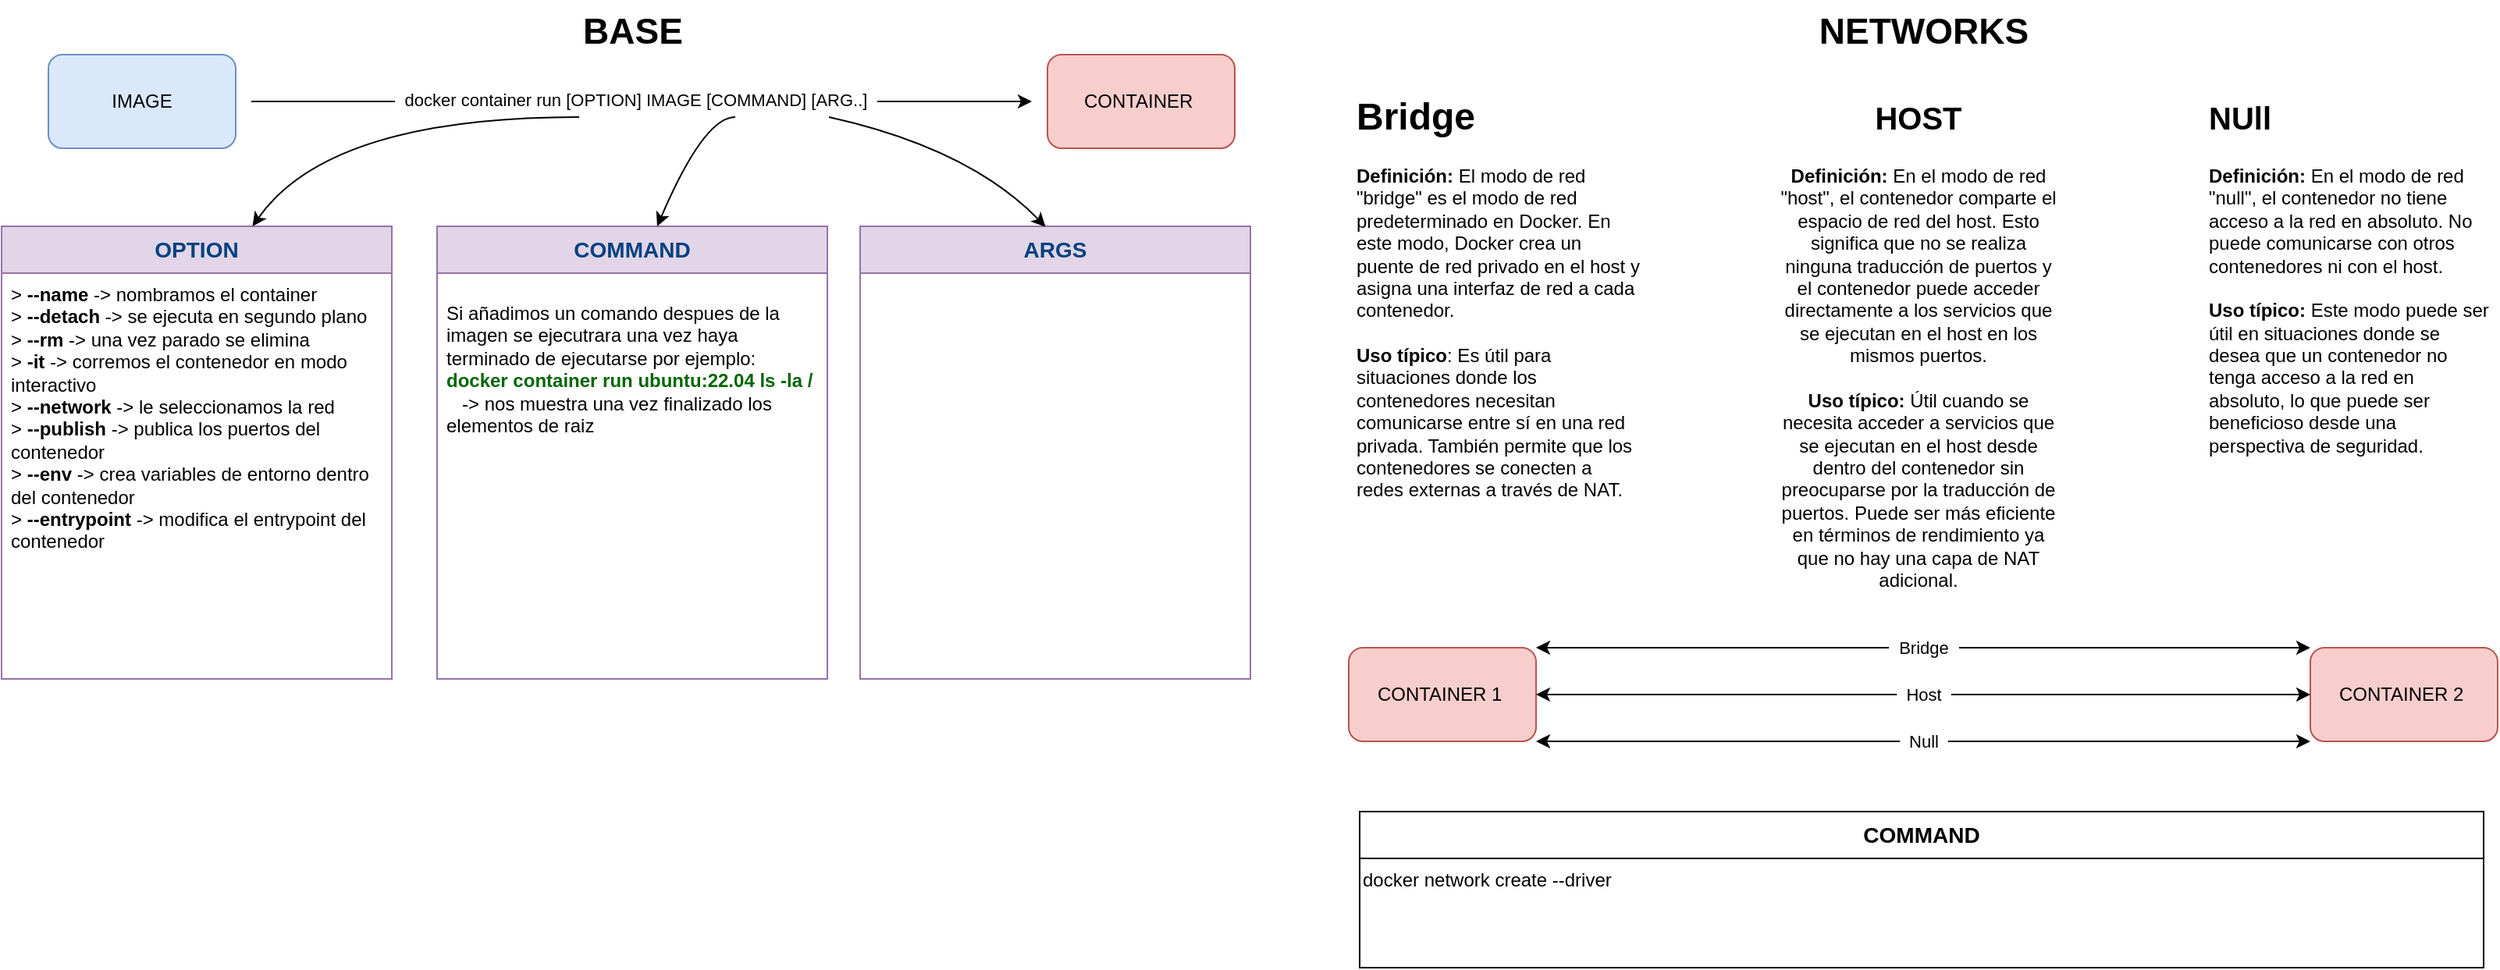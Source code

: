 <mxfile version="22.1.11" type="github">
  <diagram name="Página-1" id="99nM4WhFxuQZ9rbI-EJJ">
    <mxGraphModel dx="983" dy="541" grid="1" gridSize="10" guides="1" tooltips="1" connect="1" arrows="1" fold="1" page="1" pageScale="1" pageWidth="827" pageHeight="1169" math="0" shadow="0">
      <root>
        <mxCell id="0" />
        <mxCell id="1" parent="0" />
        <mxCell id="JNu_L3kMzaR1ub78Koap-12" value="IMAGE" style="rounded=1;whiteSpace=wrap;html=1;fillColor=#dae8fc;strokeColor=#6c8ebf;" vertex="1" parent="1">
          <mxGeometry x="40" y="40" width="120" height="60" as="geometry" />
        </mxCell>
        <mxCell id="JNu_L3kMzaR1ub78Koap-13" value="CONTAINER&amp;nbsp;" style="rounded=1;whiteSpace=wrap;html=1;fillColor=#f8cecc;strokeColor=#b85450;" vertex="1" parent="1">
          <mxGeometry x="680" y="40" width="120" height="60" as="geometry" />
        </mxCell>
        <mxCell id="JNu_L3kMzaR1ub78Koap-14" value="" style="endArrow=classic;html=1;rounded=0;" edge="1" parent="1">
          <mxGeometry width="50" height="50" relative="1" as="geometry">
            <mxPoint x="170" y="70" as="sourcePoint" />
            <mxPoint x="670" y="70" as="targetPoint" />
          </mxGeometry>
        </mxCell>
        <mxCell id="JNu_L3kMzaR1ub78Koap-15" value="&amp;nbsp; docker container run [OPTION] IMAGE [COMMAND] [ARG..]&amp;nbsp;&amp;nbsp;" style="edgeLabel;html=1;align=center;verticalAlign=middle;resizable=0;points=[];" vertex="1" connectable="0" parent="JNu_L3kMzaR1ub78Koap-14">
          <mxGeometry x="-0.019" y="2" relative="1" as="geometry">
            <mxPoint y="1" as="offset" />
          </mxGeometry>
        </mxCell>
        <mxCell id="JNu_L3kMzaR1ub78Koap-16" value="&lt;font color=&quot;#004080&quot; style=&quot;font-size: 14px;&quot;&gt;&lt;b&gt;OPTION&lt;/b&gt;&lt;/font&gt;" style="swimlane;fontStyle=0;childLayout=stackLayout;horizontal=1;startSize=30;horizontalStack=0;resizeParent=1;resizeParentMax=0;resizeLast=0;collapsible=1;marginBottom=0;whiteSpace=wrap;html=1;fillColor=#e1d5e7;strokeColor=#9673a6;" vertex="1" parent="1">
          <mxGeometry x="10" y="150" width="250" height="290" as="geometry">
            <mxRectangle x="10" y="150" width="250" height="30" as="alternateBounds" />
          </mxGeometry>
        </mxCell>
        <mxCell id="JNu_L3kMzaR1ub78Koap-19" value="&amp;gt; &lt;b&gt;--name&lt;/b&gt; -&amp;gt; nombramos el container&lt;br&gt;&amp;gt;&lt;b&gt; --detach&lt;/b&gt; -&amp;gt; se ejecuta en segundo plano&lt;br&gt;&amp;gt; &lt;b&gt;--rm&lt;/b&gt; -&amp;gt; una vez parado se elimina&amp;nbsp;&lt;br&gt;&amp;gt;&lt;b&gt; -it&lt;/b&gt; -&amp;gt; corremos el contenedor en modo interactivo&lt;br&gt;&amp;gt; &lt;b&gt;--network&lt;/b&gt; -&amp;gt; le seleccionamos la red&amp;nbsp;&lt;br&gt;&amp;gt; &lt;b&gt;--publish&lt;/b&gt; -&amp;gt; publica los puertos del contenedor&lt;br&gt;&amp;gt; &lt;b&gt;--env &lt;/b&gt;-&amp;gt; crea variables de entorno dentro del contenedor&lt;br&gt;&amp;gt; &lt;b&gt;--entrypoint&lt;/b&gt; -&amp;gt; modifica el entrypoint del contenedor&amp;nbsp;" style="text;align=left;verticalAlign=top;spacingLeft=4;spacingRight=4;overflow=hidden;points=[[0,0.5],[1,0.5]];portConstraint=eastwest;rotatable=0;whiteSpace=wrap;html=1;" vertex="1" parent="JNu_L3kMzaR1ub78Koap-16">
          <mxGeometry y="30" width="250" height="260" as="geometry" />
        </mxCell>
        <mxCell id="JNu_L3kMzaR1ub78Koap-20" value="" style="curved=1;endArrow=classic;html=1;rounded=0;entryX=0.643;entryY=0;entryDx=0;entryDy=0;entryPerimeter=0;" edge="1" parent="1" target="JNu_L3kMzaR1ub78Koap-16">
          <mxGeometry width="50" height="50" relative="1" as="geometry">
            <mxPoint x="380" y="80" as="sourcePoint" />
            <mxPoint x="120" y="130" as="targetPoint" />
            <Array as="points">
              <mxPoint x="220" y="80" />
            </Array>
          </mxGeometry>
        </mxCell>
        <mxCell id="JNu_L3kMzaR1ub78Koap-24" value="&lt;font color=&quot;#004080&quot;&gt;&lt;span style=&quot;font-size: 14px;&quot;&gt;&lt;b&gt;COMMAND&lt;/b&gt;&lt;/span&gt;&lt;/font&gt;" style="swimlane;fontStyle=0;childLayout=stackLayout;horizontal=1;startSize=30;horizontalStack=0;resizeParent=1;resizeParentMax=0;resizeLast=0;collapsible=1;marginBottom=0;whiteSpace=wrap;html=1;fillColor=#e1d5e7;strokeColor=#9673a6;" vertex="1" parent="1">
          <mxGeometry x="289" y="150" width="250" height="290" as="geometry">
            <mxRectangle x="289" y="150" width="251" height="30" as="alternateBounds" />
          </mxGeometry>
        </mxCell>
        <mxCell id="JNu_L3kMzaR1ub78Koap-33" value="&lt;p style=&quot;line-height: 120%;&quot;&gt;Si añadimos un comando despues de la imagen se ejecutrara una vez haya terminado de ejecutarse por ejemplo:&amp;nbsp;&lt;br&gt;&lt;b&gt;&lt;font color=&quot;#006600&quot;&gt;docker container run ubuntu:22.04 ls -la /&lt;/font&gt;&lt;/b&gt;&amp;nbsp; &amp;nbsp; &amp;nbsp;-&amp;gt; nos muestra una vez finalizado los elementos de raiz&lt;/p&gt;" style="text;strokeColor=none;fillColor=none;align=left;verticalAlign=top;spacingLeft=4;spacingRight=4;overflow=hidden;points=[[0,0.5],[1,0.5]];portConstraint=eastwest;rotatable=0;whiteSpace=wrap;html=1;horizontal=1;" vertex="1" parent="JNu_L3kMzaR1ub78Koap-24">
          <mxGeometry y="30" width="250" height="260" as="geometry" />
        </mxCell>
        <mxCell id="JNu_L3kMzaR1ub78Koap-26" value="&lt;font color=&quot;#004080&quot;&gt;&lt;span style=&quot;font-size: 14px;&quot;&gt;&lt;b&gt;ARGS&lt;/b&gt;&lt;/span&gt;&lt;/font&gt;" style="swimlane;fontStyle=0;childLayout=stackLayout;horizontal=1;startSize=30;horizontalStack=0;resizeParent=1;resizeParentMax=0;resizeLast=0;collapsible=1;marginBottom=0;whiteSpace=wrap;html=1;fillColor=#e1d5e7;strokeColor=#9673a6;verticalAlign=top;" vertex="1" parent="1">
          <mxGeometry x="560" y="150" width="250" height="290" as="geometry">
            <mxRectangle x="560" y="150" width="250" height="30" as="alternateBounds" />
          </mxGeometry>
        </mxCell>
        <mxCell id="JNu_L3kMzaR1ub78Koap-28" value="" style="curved=1;endArrow=classic;html=1;rounded=0;entryX=0.564;entryY=0;entryDx=0;entryDy=0;entryPerimeter=0;" edge="1" parent="1" target="JNu_L3kMzaR1ub78Koap-24">
          <mxGeometry width="50" height="50" relative="1" as="geometry">
            <mxPoint x="480" y="80" as="sourcePoint" />
            <mxPoint x="450" y="410" as="targetPoint" />
            <Array as="points">
              <mxPoint x="460" y="80" />
            </Array>
          </mxGeometry>
        </mxCell>
        <mxCell id="JNu_L3kMzaR1ub78Koap-29" value="" style="curved=1;endArrow=classic;html=1;rounded=0;entryX=0.475;entryY=0.001;entryDx=0;entryDy=0;entryPerimeter=0;" edge="1" parent="1" target="JNu_L3kMzaR1ub78Koap-26">
          <mxGeometry width="50" height="50" relative="1" as="geometry">
            <mxPoint x="540" y="80" as="sourcePoint" />
            <mxPoint x="480" y="310" as="targetPoint" />
            <Array as="points">
              <mxPoint x="630" y="100" />
            </Array>
          </mxGeometry>
        </mxCell>
        <mxCell id="JNu_L3kMzaR1ub78Koap-39" value="CONTAINER 1&amp;nbsp;" style="rounded=1;whiteSpace=wrap;html=1;fillColor=#f8cecc;strokeColor=#b85450;" vertex="1" parent="1">
          <mxGeometry x="873" y="420" width="120" height="60" as="geometry" />
        </mxCell>
        <mxCell id="JNu_L3kMzaR1ub78Koap-40" value="CONTAINER 2&amp;nbsp;" style="rounded=1;whiteSpace=wrap;html=1;fillColor=#f8cecc;strokeColor=#b85450;" vertex="1" parent="1">
          <mxGeometry x="1489" y="420" width="120" height="60" as="geometry" />
        </mxCell>
        <mxCell id="JNu_L3kMzaR1ub78Koap-41" value="" style="endArrow=classic;startArrow=classic;html=1;rounded=0;entryX=0;entryY=0.5;entryDx=0;entryDy=0;exitX=1;exitY=0.5;exitDx=0;exitDy=0;" edge="1" parent="1" source="JNu_L3kMzaR1ub78Koap-39" target="JNu_L3kMzaR1ub78Koap-40">
          <mxGeometry width="50" height="50" relative="1" as="geometry">
            <mxPoint x="1009" y="470" as="sourcePoint" />
            <mxPoint x="1059" y="420" as="targetPoint" />
          </mxGeometry>
        </mxCell>
        <mxCell id="JNu_L3kMzaR1ub78Koap-45" value="&amp;nbsp; Host&amp;nbsp;&amp;nbsp;" style="edgeLabel;html=1;align=center;verticalAlign=middle;resizable=0;points=[];" vertex="1" connectable="0" parent="JNu_L3kMzaR1ub78Koap-41">
          <mxGeometry relative="1" as="geometry">
            <mxPoint as="offset" />
          </mxGeometry>
        </mxCell>
        <mxCell id="JNu_L3kMzaR1ub78Koap-42" value="" style="endArrow=classic;startArrow=classic;html=1;rounded=0;entryX=0;entryY=0;entryDx=0;entryDy=0;exitX=1;exitY=0;exitDx=0;exitDy=0;" edge="1" parent="1" source="JNu_L3kMzaR1ub78Koap-39" target="JNu_L3kMzaR1ub78Koap-40">
          <mxGeometry width="50" height="50" relative="1" as="geometry">
            <mxPoint x="1059" y="440" as="sourcePoint" />
            <mxPoint x="1109" y="390" as="targetPoint" />
          </mxGeometry>
        </mxCell>
        <mxCell id="JNu_L3kMzaR1ub78Koap-44" value="&amp;nbsp; Bridge&amp;nbsp;&amp;nbsp;" style="edgeLabel;html=1;align=center;verticalAlign=middle;resizable=0;points=[];" vertex="1" connectable="0" parent="JNu_L3kMzaR1ub78Koap-42">
          <mxGeometry relative="1" as="geometry">
            <mxPoint as="offset" />
          </mxGeometry>
        </mxCell>
        <mxCell id="JNu_L3kMzaR1ub78Koap-43" value="" style="endArrow=classic;startArrow=classic;html=1;rounded=0;entryX=0;entryY=1;entryDx=0;entryDy=0;exitX=1;exitY=1;exitDx=0;exitDy=0;" edge="1" parent="1" source="JNu_L3kMzaR1ub78Koap-39" target="JNu_L3kMzaR1ub78Koap-40">
          <mxGeometry width="50" height="50" relative="1" as="geometry">
            <mxPoint x="1099" y="540" as="sourcePoint" />
            <mxPoint x="1149" y="490" as="targetPoint" />
          </mxGeometry>
        </mxCell>
        <mxCell id="JNu_L3kMzaR1ub78Koap-46" value="&amp;nbsp; Null&amp;nbsp;&amp;nbsp;" style="edgeLabel;html=1;align=center;verticalAlign=middle;resizable=0;points=[];" vertex="1" connectable="0" parent="JNu_L3kMzaR1ub78Koap-43">
          <mxGeometry relative="1" as="geometry">
            <mxPoint as="offset" />
          </mxGeometry>
        </mxCell>
        <mxCell id="JNu_L3kMzaR1ub78Koap-49" value="&lt;h1&gt;Bridge&lt;/h1&gt;&lt;div&gt;&lt;div&gt;&lt;b&gt;Definición:&lt;/b&gt; El modo de red &quot;bridge&quot; es el modo de red predeterminado en Docker. En este modo, Docker crea un puente de red privado en el host y asigna una interfaz de red a cada contenedor.&lt;/div&gt;&lt;div&gt;&lt;br&gt;&lt;/div&gt;&lt;div&gt;&lt;b&gt;Uso típico&lt;/b&gt;: Es útil para situaciones donde los contenedores necesitan comunicarse entre sí en una red privada. También permite que los contenedores se conecten a redes externas a través de NAT.&lt;/div&gt;&lt;/div&gt;" style="text;html=1;strokeColor=none;fillColor=none;spacing=5;spacingTop=-20;whiteSpace=wrap;overflow=hidden;rounded=0;" vertex="1" parent="1">
          <mxGeometry x="873" y="60" width="190" height="270" as="geometry" />
        </mxCell>
        <mxCell id="JNu_L3kMzaR1ub78Koap-50" value="&lt;h1&gt;&lt;font style=&quot;font-size: 20px;&quot;&gt;HOST&lt;/font&gt;&lt;/h1&gt;&lt;div&gt;&lt;div&gt;&lt;b&gt;Definición:&lt;/b&gt; En el modo de red &quot;host&quot;, el contenedor comparte el espacio de red del host. Esto significa que no se realiza ninguna traducción de puertos y el contenedor puede acceder directamente a los servicios que se ejecutan en el host en los mismos puertos.&lt;/div&gt;&lt;div&gt;&lt;br&gt;&lt;/div&gt;&lt;div&gt;&lt;b&gt;Uso típico:&lt;/b&gt; Útil cuando se necesita acceder a servicios que se ejecutan en el host desde dentro del contenedor sin preocuparse por la traducción de puertos. Puede ser más eficiente en términos de rendimiento ya que no hay una capa de NAT adicional.&lt;/div&gt;&lt;/div&gt;" style="text;html=1;strokeColor=none;fillColor=none;spacing=5;spacingTop=-20;whiteSpace=wrap;overflow=hidden;rounded=0;align=center;" vertex="1" parent="1">
          <mxGeometry x="1142.5" y="60" width="190" height="330" as="geometry" />
        </mxCell>
        <mxCell id="JNu_L3kMzaR1ub78Koap-51" value="&lt;h1&gt;&lt;font style=&quot;font-size: 20px;&quot;&gt;NUll&lt;/font&gt;&lt;/h1&gt;&lt;div&gt;&lt;div&gt;&lt;b&gt;Definición: &lt;/b&gt;En el modo de red &quot;null&quot;, el contenedor no tiene acceso a la red en absoluto. No puede comunicarse con otros contenedores ni con el host.&lt;/div&gt;&lt;div&gt;&lt;br&gt;&lt;/div&gt;&lt;div&gt;&lt;b&gt;Uso típico:&lt;/b&gt; Este modo puede ser útil en situaciones donde se desea que un contenedor no tenga acceso a la red en absoluto, lo que puede ser beneficioso desde una perspectiva de seguridad.&lt;/div&gt;&lt;/div&gt;" style="text;html=1;strokeColor=none;fillColor=none;spacing=5;spacingTop=-20;whiteSpace=wrap;overflow=hidden;rounded=0;align=left;" vertex="1" parent="1">
          <mxGeometry x="1419" y="60" width="190" height="240" as="geometry" />
        </mxCell>
        <mxCell id="JNu_L3kMzaR1ub78Koap-56" value="&lt;b&gt;&lt;font style=&quot;font-size: 23px;&quot;&gt;BASE&lt;/font&gt;&lt;/b&gt;" style="text;html=1;align=center;verticalAlign=middle;resizable=0;points=[];autosize=1;strokeColor=none;fillColor=none;" vertex="1" parent="1">
          <mxGeometry x="369" y="5" width="90" height="40" as="geometry" />
        </mxCell>
        <mxCell id="JNu_L3kMzaR1ub78Koap-57" value="&lt;font style=&quot;font-size: 23px;&quot;&gt;NETWORKS&lt;/font&gt;" style="text;html=1;align=center;verticalAlign=middle;resizable=0;points=[];autosize=1;strokeColor=none;fillColor=none;fontStyle=1" vertex="1" parent="1">
          <mxGeometry x="1161" y="5" width="160" height="40" as="geometry" />
        </mxCell>
        <mxCell id="JNu_L3kMzaR1ub78Koap-58" value="&lt;b&gt;&lt;font style=&quot;font-size: 14px;&quot;&gt;COMMAND&lt;/font&gt;&lt;/b&gt;" style="swimlane;fontStyle=0;childLayout=stackLayout;horizontal=1;startSize=30;horizontalStack=0;resizeParent=1;resizeParentMax=0;resizeLast=0;collapsible=1;marginBottom=0;whiteSpace=wrap;html=1;" vertex="1" parent="1">
          <mxGeometry x="880" y="525" width="720" height="100" as="geometry" />
        </mxCell>
        <mxCell id="JNu_L3kMzaR1ub78Koap-63" value="docker network create --driver&amp;nbsp;&amp;nbsp;&lt;br&gt;&lt;br&gt;&lt;br&gt;&lt;br&gt;" style="text;html=1;align=left;verticalAlign=middle;resizable=0;points=[];autosize=1;strokeColor=none;fillColor=none;" vertex="1" parent="JNu_L3kMzaR1ub78Koap-58">
          <mxGeometry y="30" width="720" height="70" as="geometry" />
        </mxCell>
      </root>
    </mxGraphModel>
  </diagram>
</mxfile>

